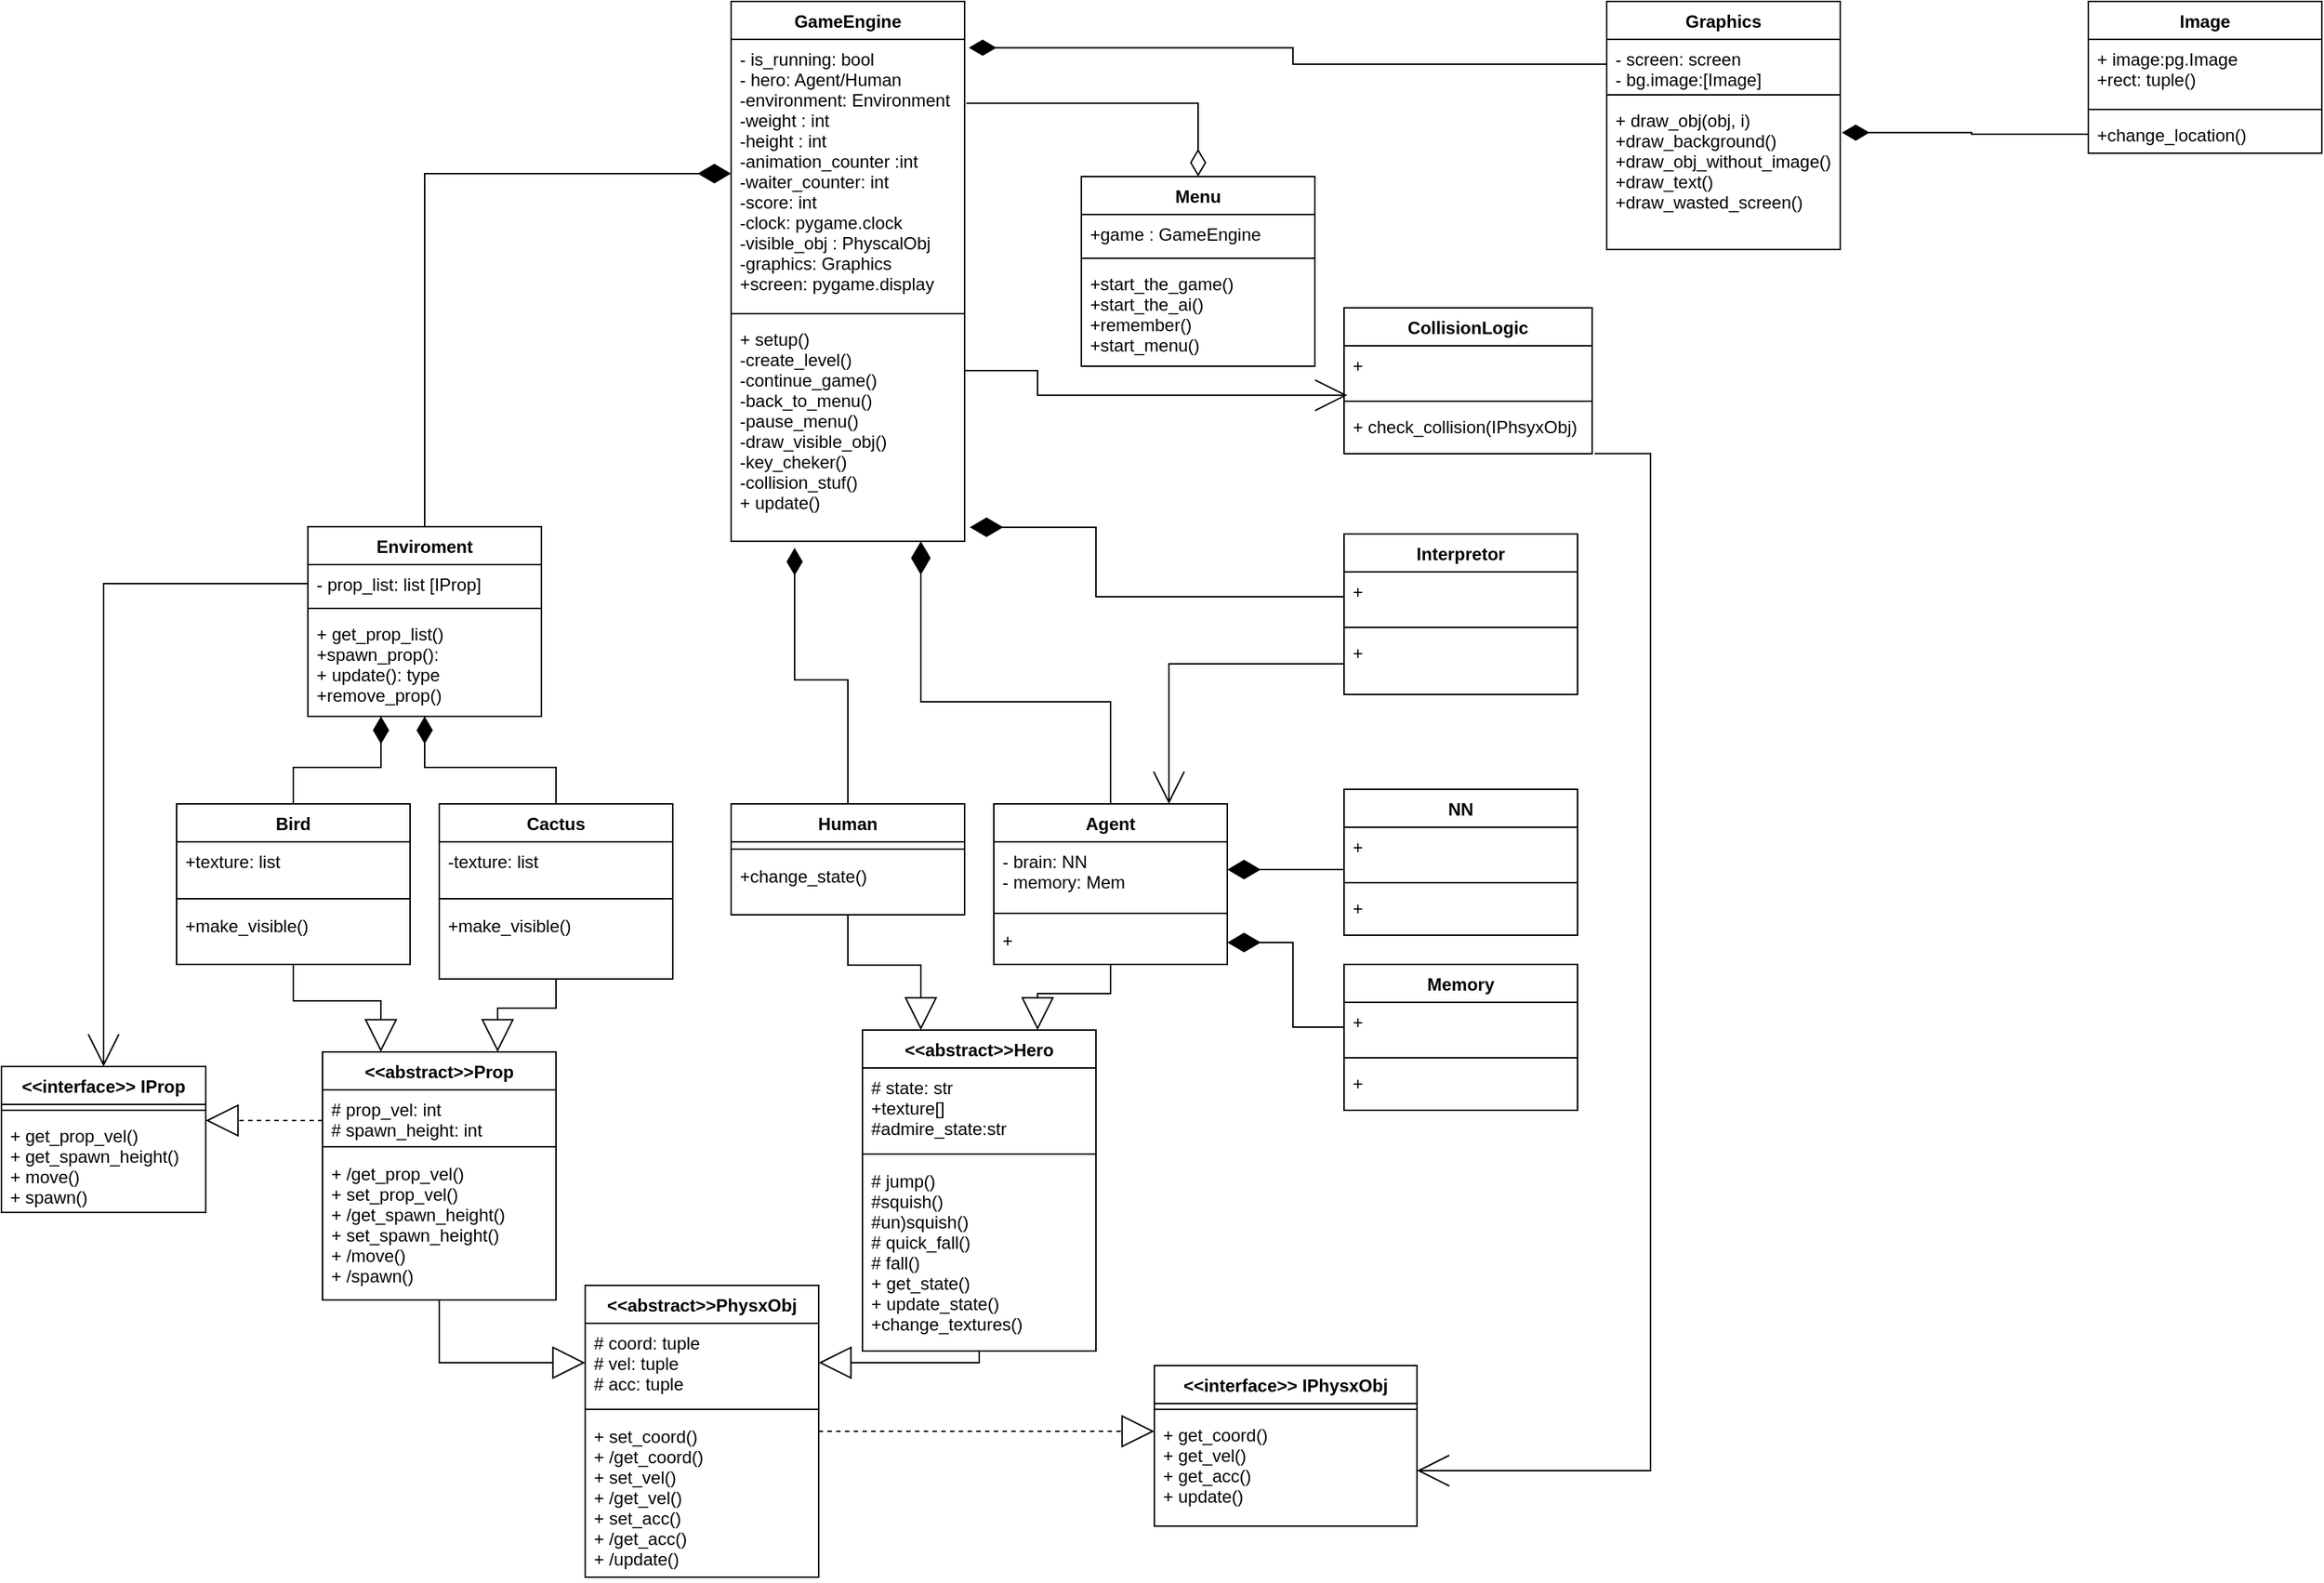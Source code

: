 <mxfile version="13.9.2" type="device"><diagram id="ljm1rv9R1rmCt6F-g5KO" name="Page-1"><mxGraphModel dx="1673" dy="896" grid="1" gridSize="10" guides="1" tooltips="1" connect="1" arrows="1" fold="1" page="1" pageScale="1" pageWidth="850" pageHeight="1100" math="0" shadow="0"><root><mxCell id="0"/><mxCell id="1" parent="0"/><mxCell id="cyRR9hxIY3bf2e1fALj8-5" style="edgeStyle=orthogonalEdgeStyle;rounded=0;orthogonalLoop=1;jettySize=auto;html=1;entryX=0.5;entryY=0;entryDx=0;entryDy=0;endSize=16;endArrow=diamondThin;endFill=0;exitX=1.007;exitY=0.238;exitDx=0;exitDy=0;exitPerimeter=0;" edge="1" parent="1" source="cJoDUeSuG_4x0-OtKykd-2" target="cyRR9hxIY3bf2e1fALj8-1"><mxGeometry relative="1" as="geometry"><mxPoint x="674" y="70" as="sourcePoint"/><Array as="points"><mxPoint x="820" y="70"/></Array></mxGeometry></mxCell><mxCell id="cJoDUeSuG_4x0-OtKykd-1" value="GameEngine" style="swimlane;fontStyle=1;align=center;verticalAlign=top;childLayout=stackLayout;horizontal=1;startSize=26;horizontalStack=0;resizeParent=1;resizeParentMax=0;resizeLast=0;collapsible=1;marginBottom=0;" parent="1" vertex="1" treatAsSingle="0"><mxGeometry x="500" width="160" height="370" as="geometry"/></mxCell><mxCell id="cJoDUeSuG_4x0-OtKykd-2" value="- is_running: bool&#10;- hero: Agent/Human&#10;-environment: Environment&#10;-weight : int&#10;-height : int&#10;-animation_counter :int&#10;-waiter_counter: int&#10;-score: int&#10;-clock: pygame.clock&#10;-visible_obj : PhyscalObj&#10;-graphics: Graphics&#10;+screen: pygame.display&#10;&#10;" style="text;strokeColor=none;fillColor=none;align=left;verticalAlign=top;spacingLeft=4;spacingRight=4;overflow=hidden;rotatable=0;points=[[0,0.5],[1,0.5]];portConstraint=eastwest;" parent="cJoDUeSuG_4x0-OtKykd-1" vertex="1"><mxGeometry y="26" width="160" height="184" as="geometry"/></mxCell><mxCell id="cJoDUeSuG_4x0-OtKykd-3" value="" style="line;strokeWidth=1;fillColor=none;align=left;verticalAlign=middle;spacingTop=-1;spacingLeft=3;spacingRight=3;rotatable=0;labelPosition=right;points=[];portConstraint=eastwest;" parent="cJoDUeSuG_4x0-OtKykd-1" vertex="1"><mxGeometry y="210" width="160" height="8" as="geometry"/></mxCell><mxCell id="cJoDUeSuG_4x0-OtKykd-4" value="+ setup()&#10;-create_level()&#10;-continue_game()&#10;-back_to_menu()&#10;-pause_menu()&#10;-draw_visible_obj()&#10;-key_cheker()&#10;-collision_stuf()&#10;+ update()&#10;&#10;&#10;" style="text;strokeColor=none;fillColor=none;align=left;verticalAlign=top;spacingLeft=4;spacingRight=4;overflow=hidden;rotatable=0;points=[[0,0.5],[1,0.5]];portConstraint=eastwest;" parent="cJoDUeSuG_4x0-OtKykd-1" vertex="1"><mxGeometry y="218" width="160" height="152" as="geometry"/></mxCell><mxCell id="_jYVUnmM9CYtBbyCXHry-4" style="edgeStyle=orthogonalEdgeStyle;rounded=0;orthogonalLoop=1;jettySize=auto;html=1;exitX=0.5;exitY=1;exitDx=0;exitDy=0;entryX=0.75;entryY=0;entryDx=0;entryDy=0;startSize=20;endArrow=block;endFill=0;endSize=20;" parent="1" source="cJoDUeSuG_4x0-OtKykd-33" target="cJoDUeSuG_4x0-OtKykd-51" edge="1"><mxGeometry relative="1" as="geometry"/></mxCell><mxCell id="_jYVUnmM9CYtBbyCXHry-5" style="edgeStyle=orthogonalEdgeStyle;rounded=0;orthogonalLoop=1;jettySize=auto;html=1;exitX=0.5;exitY=1;exitDx=0;exitDy=0;entryX=0.25;entryY=0;entryDx=0;entryDy=0;startSize=20;endArrow=block;endFill=0;endSize=20;" parent="1" source="cJoDUeSuG_4x0-OtKykd-37" target="cJoDUeSuG_4x0-OtKykd-51" edge="1"><mxGeometry relative="1" as="geometry"/></mxCell><mxCell id="_jYVUnmM9CYtBbyCXHry-6" style="edgeStyle=orthogonalEdgeStyle;rounded=0;orthogonalLoop=1;jettySize=auto;html=1;exitX=0.5;exitY=1;exitDx=0;exitDy=0;entryX=0.75;entryY=0;entryDx=0;entryDy=0;startSize=20;endArrow=block;endFill=0;endSize=20;" parent="1" source="cJoDUeSuG_4x0-OtKykd-21" target="4sqop98L7CwNtqNe_D_Z-1" edge="1"><mxGeometry relative="1" as="geometry"/></mxCell><mxCell id="_jYVUnmM9CYtBbyCXHry-7" style="edgeStyle=orthogonalEdgeStyle;rounded=0;orthogonalLoop=1;jettySize=auto;html=1;exitX=0.5;exitY=1;exitDx=0;exitDy=0;entryX=0.25;entryY=0;entryDx=0;entryDy=0;startSize=20;endArrow=block;endFill=0;endSize=20;" parent="1" source="cJoDUeSuG_4x0-OtKykd-25" target="4sqop98L7CwNtqNe_D_Z-1" edge="1"><mxGeometry relative="1" as="geometry"/></mxCell><mxCell id="_jYVUnmM9CYtBbyCXHry-1" style="edgeStyle=orthogonalEdgeStyle;rounded=0;orthogonalLoop=1;jettySize=auto;html=1;exitX=0.5;exitY=1;exitDx=0;exitDy=0;entryX=0;entryY=0.5;entryDx=0;entryDy=0;endSize=20;startSize=20;endArrow=block;endFill=0;" parent="1" source="4sqop98L7CwNtqNe_D_Z-1" target="cJoDUeSuG_4x0-OtKykd-11" edge="1"><mxGeometry relative="1" as="geometry"/></mxCell><mxCell id="_jYVUnmM9CYtBbyCXHry-3" style="edgeStyle=orthogonalEdgeStyle;rounded=0;orthogonalLoop=1;jettySize=auto;html=1;exitX=0.5;exitY=1;exitDx=0;exitDy=0;entryX=1;entryY=0.5;entryDx=0;entryDy=0;startSize=20;endArrow=block;endFill=0;endSize=20;" parent="1" source="cJoDUeSuG_4x0-OtKykd-51" target="cJoDUeSuG_4x0-OtKykd-11" edge="1"><mxGeometry relative="1" as="geometry"><Array as="points"><mxPoint x="670" y="933"/></Array></mxGeometry></mxCell><mxCell id="_jYVUnmM9CYtBbyCXHry-12" style="edgeStyle=orthogonalEdgeStyle;rounded=0;orthogonalLoop=1;jettySize=auto;html=1;exitX=0.5;exitY=0;exitDx=0;exitDy=0;entryX=0;entryY=0.5;entryDx=0;entryDy=0;startSize=20;endArrow=diamondThin;endFill=1;endSize=20;" parent="1" source="cJoDUeSuG_4x0-OtKykd-6" target="cJoDUeSuG_4x0-OtKykd-2" edge="1"><mxGeometry relative="1" as="geometry"/></mxCell><mxCell id="cJoDUeSuG_4x0-OtKykd-6" value="Enviroment" style="swimlane;fontStyle=1;align=center;verticalAlign=top;childLayout=stackLayout;horizontal=1;startSize=26;horizontalStack=0;resizeParent=1;resizeParentMax=0;resizeLast=0;collapsible=1;marginBottom=0;" parent="1" vertex="1" treatAsSingle="0"><mxGeometry x="210" y="360" width="160" height="130" as="geometry"/></mxCell><mxCell id="cJoDUeSuG_4x0-OtKykd-7" value="- prop_list: list [IProp]" style="text;strokeColor=none;fillColor=none;align=left;verticalAlign=top;spacingLeft=4;spacingRight=4;overflow=hidden;rotatable=0;points=[[0,0.5],[1,0.5]];portConstraint=eastwest;" parent="cJoDUeSuG_4x0-OtKykd-6" vertex="1"><mxGeometry y="26" width="160" height="26" as="geometry"/></mxCell><mxCell id="cJoDUeSuG_4x0-OtKykd-8" value="" style="line;strokeWidth=1;fillColor=none;align=left;verticalAlign=middle;spacingTop=-1;spacingLeft=3;spacingRight=3;rotatable=0;labelPosition=right;points=[];portConstraint=eastwest;" parent="cJoDUeSuG_4x0-OtKykd-6" vertex="1"><mxGeometry y="52" width="160" height="8" as="geometry"/></mxCell><mxCell id="cJoDUeSuG_4x0-OtKykd-9" value="+ get_prop_list()&#10;+spawn_prop():&#10;+ update(): type&#10;+remove_prop()" style="text;strokeColor=none;fillColor=none;align=left;verticalAlign=top;spacingLeft=4;spacingRight=4;overflow=hidden;rotatable=0;points=[[0,0.5],[1,0.5]];portConstraint=eastwest;" parent="cJoDUeSuG_4x0-OtKykd-6" vertex="1"><mxGeometry y="60" width="160" height="70" as="geometry"/></mxCell><mxCell id="_jYVUnmM9CYtBbyCXHry-25" value="Interpretor" style="swimlane;fontStyle=1;align=center;verticalAlign=top;childLayout=stackLayout;horizontal=1;startSize=26;horizontalStack=0;resizeParent=1;resizeParentMax=0;resizeLast=0;collapsible=1;marginBottom=0;" parent="1" vertex="1" treatAsSingle="0"><mxGeometry x="920" y="365" width="160" height="110" as="geometry"/></mxCell><mxCell id="_jYVUnmM9CYtBbyCXHry-26" value="+ " style="text;strokeColor=none;fillColor=none;align=left;verticalAlign=top;spacingLeft=4;spacingRight=4;overflow=hidden;rotatable=0;points=[[0,0.5],[1,0.5]];portConstraint=eastwest;" parent="_jYVUnmM9CYtBbyCXHry-25" vertex="1"><mxGeometry y="26" width="160" height="34" as="geometry"/></mxCell><mxCell id="_jYVUnmM9CYtBbyCXHry-27" value="" style="line;strokeWidth=1;fillColor=none;align=left;verticalAlign=middle;spacingTop=-1;spacingLeft=3;spacingRight=3;rotatable=0;labelPosition=right;points=[];portConstraint=eastwest;" parent="_jYVUnmM9CYtBbyCXHry-25" vertex="1"><mxGeometry y="60" width="160" height="8" as="geometry"/></mxCell><mxCell id="_jYVUnmM9CYtBbyCXHry-28" value="+" style="text;strokeColor=none;fillColor=none;align=left;verticalAlign=top;spacingLeft=4;spacingRight=4;overflow=hidden;rotatable=0;points=[[0,0.5],[1,0.5]];portConstraint=eastwest;" parent="_jYVUnmM9CYtBbyCXHry-25" vertex="1"><mxGeometry y="68" width="160" height="42" as="geometry"/></mxCell><mxCell id="cJoDUeSuG_4x0-OtKykd-58" value="CollisionLogic" style="swimlane;fontStyle=1;align=center;verticalAlign=top;childLayout=stackLayout;horizontal=1;startSize=26;horizontalStack=0;resizeParent=1;resizeParentMax=0;resizeLast=0;collapsible=1;marginBottom=0;" parent="1" vertex="1" treatAsSingle="0"><mxGeometry x="920" y="210" width="170" height="100" as="geometry"/></mxCell><mxCell id="cJoDUeSuG_4x0-OtKykd-59" value="+ " style="text;strokeColor=none;fillColor=none;align=left;verticalAlign=top;spacingLeft=4;spacingRight=4;overflow=hidden;rotatable=0;points=[[0,0.5],[1,0.5]];portConstraint=eastwest;" parent="cJoDUeSuG_4x0-OtKykd-58" vertex="1"><mxGeometry y="26" width="170" height="34" as="geometry"/></mxCell><mxCell id="cJoDUeSuG_4x0-OtKykd-60" value="" style="line;strokeWidth=1;fillColor=none;align=left;verticalAlign=middle;spacingTop=-1;spacingLeft=3;spacingRight=3;rotatable=0;labelPosition=right;points=[];portConstraint=eastwest;" parent="cJoDUeSuG_4x0-OtKykd-58" vertex="1"><mxGeometry y="60" width="170" height="8" as="geometry"/></mxCell><mxCell id="cJoDUeSuG_4x0-OtKykd-61" value="+ check_collision(IPhsyxObj)" style="text;strokeColor=none;fillColor=none;align=left;verticalAlign=top;spacingLeft=4;spacingRight=4;overflow=hidden;rotatable=0;points=[[0,0.5],[1,0.5]];portConstraint=eastwest;" parent="cJoDUeSuG_4x0-OtKykd-58" vertex="1"><mxGeometry y="68" width="170" height="32" as="geometry"/></mxCell><mxCell id="4sqop98L7CwNtqNe_D_Z-1" value="&lt;&lt;abstract&gt;&gt;Prop" style="swimlane;fontStyle=1;align=center;verticalAlign=top;childLayout=stackLayout;horizontal=1;startSize=26;horizontalStack=0;resizeParent=1;resizeParentMax=0;resizeLast=0;collapsible=1;marginBottom=0;" parent="1" vertex="1" treatAsSingle="0"><mxGeometry x="220" y="720" width="160" height="170" as="geometry"/></mxCell><mxCell id="4sqop98L7CwNtqNe_D_Z-2" value="# prop_vel: int&#10;# spawn_height: int&#10; " style="text;strokeColor=none;fillColor=none;align=left;verticalAlign=top;spacingLeft=4;spacingRight=4;overflow=hidden;rotatable=0;points=[[0,0.5],[1,0.5]];portConstraint=eastwest;" parent="4sqop98L7CwNtqNe_D_Z-1" vertex="1"><mxGeometry y="26" width="160" height="34" as="geometry"/></mxCell><mxCell id="4sqop98L7CwNtqNe_D_Z-3" value="" style="line;strokeWidth=1;fillColor=none;align=left;verticalAlign=middle;spacingTop=-1;spacingLeft=3;spacingRight=3;rotatable=0;labelPosition=right;points=[];portConstraint=eastwest;" parent="4sqop98L7CwNtqNe_D_Z-1" vertex="1"><mxGeometry y="60" width="160" height="10" as="geometry"/></mxCell><mxCell id="4sqop98L7CwNtqNe_D_Z-4" value="+ /get_prop_vel()&#10;+ set_prop_vel()&#10;+ /get_spawn_height()&#10;+ set_spawn_height()&#10;+ /move()&#10;+ /spawn()&#10;" style="text;strokeColor=none;fillColor=none;align=left;verticalAlign=top;spacingLeft=4;spacingRight=4;overflow=hidden;rotatable=0;points=[[0,0.5],[1,0.5]];portConstraint=eastwest;" parent="4sqop98L7CwNtqNe_D_Z-1" vertex="1"><mxGeometry y="70" width="160" height="100" as="geometry"/></mxCell><mxCell id="_jYVUnmM9CYtBbyCXHry-13" value="NN" style="swimlane;fontStyle=1;align=center;verticalAlign=top;childLayout=stackLayout;horizontal=1;startSize=26;horizontalStack=0;resizeParent=1;resizeParentMax=0;resizeLast=0;collapsible=1;marginBottom=0;" parent="1" vertex="1" treatAsSingle="0"><mxGeometry x="920" y="540" width="160" height="100" as="geometry"/></mxCell><mxCell id="_jYVUnmM9CYtBbyCXHry-14" value="+ " style="text;strokeColor=none;fillColor=none;align=left;verticalAlign=top;spacingLeft=4;spacingRight=4;overflow=hidden;rotatable=0;points=[[0,0.5],[1,0.5]];portConstraint=eastwest;" parent="_jYVUnmM9CYtBbyCXHry-13" vertex="1"><mxGeometry y="26" width="160" height="34" as="geometry"/></mxCell><mxCell id="_jYVUnmM9CYtBbyCXHry-15" value="" style="line;strokeWidth=1;fillColor=none;align=left;verticalAlign=middle;spacingTop=-1;spacingLeft=3;spacingRight=3;rotatable=0;labelPosition=right;points=[];portConstraint=eastwest;" parent="_jYVUnmM9CYtBbyCXHry-13" vertex="1"><mxGeometry y="60" width="160" height="8" as="geometry"/></mxCell><mxCell id="_jYVUnmM9CYtBbyCXHry-16" value="+" style="text;strokeColor=none;fillColor=none;align=left;verticalAlign=top;spacingLeft=4;spacingRight=4;overflow=hidden;rotatable=0;points=[[0,0.5],[1,0.5]];portConstraint=eastwest;" parent="_jYVUnmM9CYtBbyCXHry-13" vertex="1"><mxGeometry y="68" width="160" height="32" as="geometry"/></mxCell><mxCell id="_jYVUnmM9CYtBbyCXHry-17" value="Memory" style="swimlane;fontStyle=1;align=center;verticalAlign=top;childLayout=stackLayout;horizontal=1;startSize=26;horizontalStack=0;resizeParent=1;resizeParentMax=0;resizeLast=0;collapsible=1;marginBottom=0;" parent="1" vertex="1" treatAsSingle="0"><mxGeometry x="920" y="660" width="160" height="100" as="geometry"/></mxCell><mxCell id="_jYVUnmM9CYtBbyCXHry-18" value="+ " style="text;strokeColor=none;fillColor=none;align=left;verticalAlign=top;spacingLeft=4;spacingRight=4;overflow=hidden;rotatable=0;points=[[0,0.5],[1,0.5]];portConstraint=eastwest;" parent="_jYVUnmM9CYtBbyCXHry-17" vertex="1"><mxGeometry y="26" width="160" height="34" as="geometry"/></mxCell><mxCell id="_jYVUnmM9CYtBbyCXHry-19" value="" style="line;strokeWidth=1;fillColor=none;align=left;verticalAlign=middle;spacingTop=-1;spacingLeft=3;spacingRight=3;rotatable=0;labelPosition=right;points=[];portConstraint=eastwest;" parent="_jYVUnmM9CYtBbyCXHry-17" vertex="1"><mxGeometry y="60" width="160" height="8" as="geometry"/></mxCell><mxCell id="_jYVUnmM9CYtBbyCXHry-20" value="+" style="text;strokeColor=none;fillColor=none;align=left;verticalAlign=top;spacingLeft=4;spacingRight=4;overflow=hidden;rotatable=0;points=[[0,0.5],[1,0.5]];portConstraint=eastwest;" parent="_jYVUnmM9CYtBbyCXHry-17" vertex="1"><mxGeometry y="68" width="160" height="32" as="geometry"/></mxCell><mxCell id="cJoDUeSuG_4x0-OtKykd-51" value="&lt;&lt;abstract&gt;&gt;Hero" style="swimlane;fontStyle=1;align=center;verticalAlign=top;childLayout=stackLayout;horizontal=1;startSize=26;horizontalStack=0;resizeParent=1;resizeParentMax=0;resizeLast=0;collapsible=1;marginBottom=0;" parent="1" vertex="1" treatAsSingle="0"><mxGeometry x="590" y="705" width="160" height="220" as="geometry"/></mxCell><mxCell id="cJoDUeSuG_4x0-OtKykd-52" value="# state: str&#10;+texture[]&#10;#admire_state:str" style="text;strokeColor=none;fillColor=none;align=left;verticalAlign=top;spacingLeft=4;spacingRight=4;overflow=hidden;rotatable=0;points=[[0,0.5],[1,0.5]];portConstraint=eastwest;" parent="cJoDUeSuG_4x0-OtKykd-51" vertex="1"><mxGeometry y="26" width="160" height="54" as="geometry"/></mxCell><mxCell id="cJoDUeSuG_4x0-OtKykd-53" value="" style="line;strokeWidth=1;fillColor=none;align=left;verticalAlign=middle;spacingTop=-1;spacingLeft=3;spacingRight=3;rotatable=0;labelPosition=right;points=[];portConstraint=eastwest;" parent="cJoDUeSuG_4x0-OtKykd-51" vertex="1"><mxGeometry y="80" width="160" height="10" as="geometry"/></mxCell><mxCell id="cJoDUeSuG_4x0-OtKykd-54" value="# jump()&#10;#squish()&#10;#un)squish()&#10;# quick_fall()&#10;# fall()&#10;+ get_state()&#10;+ update_state()&#10;+change_textures()&#10;&#10;&#10;" style="text;strokeColor=none;fillColor=none;align=left;verticalAlign=top;spacingLeft=4;spacingRight=4;overflow=hidden;rotatable=0;points=[[0,0.5],[1,0.5]];portConstraint=eastwest;" parent="cJoDUeSuG_4x0-OtKykd-51" vertex="1"><mxGeometry y="90" width="160" height="130" as="geometry"/></mxCell><mxCell id="cyRR9hxIY3bf2e1fALj8-21" style="edgeStyle=orthogonalEdgeStyle;rounded=0;orthogonalLoop=1;jettySize=auto;html=1;endArrow=diamondThin;endFill=1;endSize=16;" edge="1" parent="1" source="cJoDUeSuG_4x0-OtKykd-21" target="cJoDUeSuG_4x0-OtKykd-9"><mxGeometry relative="1" as="geometry"><Array as="points"><mxPoint x="380" y="525"/><mxPoint x="290" y="525"/></Array></mxGeometry></mxCell><mxCell id="cJoDUeSuG_4x0-OtKykd-21" value="Cactus" style="swimlane;fontStyle=1;align=center;verticalAlign=top;childLayout=stackLayout;horizontal=1;startSize=26;horizontalStack=0;resizeParent=1;resizeParentMax=0;resizeLast=0;collapsible=1;marginBottom=0;" parent="1" vertex="1" treatAsSingle="0"><mxGeometry x="300" y="550" width="160" height="120" as="geometry"/></mxCell><mxCell id="cJoDUeSuG_4x0-OtKykd-22" value="-texture: list" style="text;strokeColor=none;fillColor=none;align=left;verticalAlign=top;spacingLeft=4;spacingRight=4;overflow=hidden;rotatable=0;points=[[0,0.5],[1,0.5]];portConstraint=eastwest;" parent="cJoDUeSuG_4x0-OtKykd-21" vertex="1"><mxGeometry y="26" width="160" height="34" as="geometry"/></mxCell><mxCell id="cJoDUeSuG_4x0-OtKykd-23" value="" style="line;strokeWidth=1;fillColor=none;align=left;verticalAlign=middle;spacingTop=-1;spacingLeft=3;spacingRight=3;rotatable=0;labelPosition=right;points=[];portConstraint=eastwest;" parent="cJoDUeSuG_4x0-OtKykd-21" vertex="1"><mxGeometry y="60" width="160" height="10" as="geometry"/></mxCell><mxCell id="cJoDUeSuG_4x0-OtKykd-24" value="+make_visible()" style="text;strokeColor=none;fillColor=none;align=left;verticalAlign=top;spacingLeft=4;spacingRight=4;overflow=hidden;rotatable=0;points=[[0,0.5],[1,0.5]];portConstraint=eastwest;" parent="cJoDUeSuG_4x0-OtKykd-21" vertex="1"><mxGeometry y="70" width="160" height="50" as="geometry"/></mxCell><mxCell id="cyRR9hxIY3bf2e1fALj8-22" style="edgeStyle=orthogonalEdgeStyle;rounded=0;orthogonalLoop=1;jettySize=auto;html=1;endArrow=diamondThin;endFill=1;endSize=16;entryX=0.313;entryY=1;entryDx=0;entryDy=0;entryPerimeter=0;" edge="1" parent="1" source="cJoDUeSuG_4x0-OtKykd-25" target="cJoDUeSuG_4x0-OtKykd-9"><mxGeometry relative="1" as="geometry"><mxPoint x="260" y="500" as="targetPoint"/></mxGeometry></mxCell><mxCell id="cJoDUeSuG_4x0-OtKykd-25" value="Bird" style="swimlane;fontStyle=1;align=center;verticalAlign=top;childLayout=stackLayout;horizontal=1;startSize=26;horizontalStack=0;resizeParent=1;resizeParentMax=0;resizeLast=0;collapsible=1;marginBottom=0;" parent="1" vertex="1" treatAsSingle="0"><mxGeometry x="120" y="550" width="160" height="110" as="geometry"/></mxCell><mxCell id="cJoDUeSuG_4x0-OtKykd-26" value="+texture: list" style="text;strokeColor=none;fillColor=none;align=left;verticalAlign=top;spacingLeft=4;spacingRight=4;overflow=hidden;rotatable=0;points=[[0,0.5],[1,0.5]];portConstraint=eastwest;" parent="cJoDUeSuG_4x0-OtKykd-25" vertex="1"><mxGeometry y="26" width="160" height="34" as="geometry"/></mxCell><mxCell id="cJoDUeSuG_4x0-OtKykd-27" value="" style="line;strokeWidth=1;fillColor=none;align=left;verticalAlign=middle;spacingTop=-1;spacingLeft=3;spacingRight=3;rotatable=0;labelPosition=right;points=[];portConstraint=eastwest;" parent="cJoDUeSuG_4x0-OtKykd-25" vertex="1"><mxGeometry y="60" width="160" height="10" as="geometry"/></mxCell><mxCell id="cJoDUeSuG_4x0-OtKykd-28" value="+make_visible()" style="text;strokeColor=none;fillColor=none;align=left;verticalAlign=top;spacingLeft=4;spacingRight=4;overflow=hidden;rotatable=0;points=[[0,0.5],[1,0.5]];portConstraint=eastwest;" parent="cJoDUeSuG_4x0-OtKykd-25" vertex="1"><mxGeometry y="70" width="160" height="40" as="geometry"/></mxCell><mxCell id="cyRR9hxIY3bf2e1fALj8-23" style="edgeStyle=orthogonalEdgeStyle;rounded=0;orthogonalLoop=1;jettySize=auto;html=1;entryX=0.272;entryY=1.03;entryDx=0;entryDy=0;entryPerimeter=0;endArrow=diamondThin;endFill=1;endSize=16;" edge="1" parent="1" source="cJoDUeSuG_4x0-OtKykd-37" target="cJoDUeSuG_4x0-OtKykd-4"><mxGeometry relative="1" as="geometry"><Array as="points"><mxPoint x="580" y="465"/><mxPoint x="544" y="465"/></Array></mxGeometry></mxCell><mxCell id="cJoDUeSuG_4x0-OtKykd-37" value="Human" style="swimlane;fontStyle=1;align=center;verticalAlign=top;childLayout=stackLayout;horizontal=1;startSize=26;horizontalStack=0;resizeParent=1;resizeParentMax=0;resizeLast=0;collapsible=1;marginBottom=0;" parent="1" vertex="1" treatAsSingle="0"><mxGeometry x="500" y="550" width="160" height="76" as="geometry"/></mxCell><mxCell id="cJoDUeSuG_4x0-OtKykd-39" value="" style="line;strokeWidth=1;fillColor=none;align=left;verticalAlign=middle;spacingTop=-1;spacingLeft=3;spacingRight=3;rotatable=0;labelPosition=right;points=[];portConstraint=eastwest;" parent="cJoDUeSuG_4x0-OtKykd-37" vertex="1"><mxGeometry y="26" width="160" height="10" as="geometry"/></mxCell><mxCell id="cJoDUeSuG_4x0-OtKykd-40" value="+change_state()" style="text;strokeColor=none;fillColor=none;align=left;verticalAlign=top;spacingLeft=4;spacingRight=4;overflow=hidden;rotatable=0;points=[[0,0.5],[1,0.5]];portConstraint=eastwest;" parent="cJoDUeSuG_4x0-OtKykd-37" vertex="1"><mxGeometry y="36" width="160" height="40" as="geometry"/></mxCell><mxCell id="_jYVUnmM9CYtBbyCXHry-24" style="edgeStyle=orthogonalEdgeStyle;rounded=0;orthogonalLoop=1;jettySize=auto;html=1;exitX=0.5;exitY=0;exitDx=0;exitDy=0;startSize=20;endArrow=diamondThin;endFill=1;endSize=20;" parent="1" source="cJoDUeSuG_4x0-OtKykd-33" target="cJoDUeSuG_4x0-OtKykd-4" edge="1"><mxGeometry relative="1" as="geometry"><Array as="points"><mxPoint x="760" y="480"/><mxPoint x="630" y="480"/></Array></mxGeometry></mxCell><mxCell id="cJoDUeSuG_4x0-OtKykd-33" value="Agent" style="swimlane;fontStyle=1;align=center;verticalAlign=top;childLayout=stackLayout;horizontal=1;startSize=26;horizontalStack=0;resizeParent=1;resizeParentMax=0;resizeLast=0;collapsible=1;marginBottom=0;" parent="1" vertex="1" treatAsSingle="0"><mxGeometry x="680" y="550" width="160" height="110" as="geometry"/></mxCell><mxCell id="cJoDUeSuG_4x0-OtKykd-34" value="- brain: NN&#10;- memory: Mem" style="text;strokeColor=none;fillColor=none;align=left;verticalAlign=top;spacingLeft=4;spacingRight=4;overflow=hidden;rotatable=0;points=[[0,0.5],[1,0.5]];portConstraint=eastwest;" parent="cJoDUeSuG_4x0-OtKykd-33" vertex="1"><mxGeometry y="26" width="160" height="44" as="geometry"/></mxCell><mxCell id="cJoDUeSuG_4x0-OtKykd-35" value="" style="line;strokeWidth=1;fillColor=none;align=left;verticalAlign=middle;spacingTop=-1;spacingLeft=3;spacingRight=3;rotatable=0;labelPosition=right;points=[];portConstraint=eastwest;" parent="cJoDUeSuG_4x0-OtKykd-33" vertex="1"><mxGeometry y="70" width="160" height="10" as="geometry"/></mxCell><mxCell id="cJoDUeSuG_4x0-OtKykd-36" value="+ &#10;" style="text;strokeColor=none;fillColor=none;align=left;verticalAlign=top;spacingLeft=4;spacingRight=4;overflow=hidden;rotatable=0;points=[[0,0.5],[1,0.5]];portConstraint=eastwest;" parent="cJoDUeSuG_4x0-OtKykd-33" vertex="1"><mxGeometry y="80" width="160" height="30" as="geometry"/></mxCell><mxCell id="_jYVUnmM9CYtBbyCXHry-21" style="edgeStyle=orthogonalEdgeStyle;rounded=0;orthogonalLoop=1;jettySize=auto;html=1;exitX=0;exitY=0.5;exitDx=0;exitDy=0;startSize=20;endArrow=diamondThin;endFill=1;endSize=20;" parent="1" source="_jYVUnmM9CYtBbyCXHry-14" target="cJoDUeSuG_4x0-OtKykd-34" edge="1"><mxGeometry relative="1" as="geometry"><Array as="points"><mxPoint x="900" y="595"/><mxPoint x="900" y="595"/></Array></mxGeometry></mxCell><mxCell id="_jYVUnmM9CYtBbyCXHry-22" style="edgeStyle=orthogonalEdgeStyle;rounded=0;orthogonalLoop=1;jettySize=auto;html=1;exitX=0;exitY=0.5;exitDx=0;exitDy=0;startSize=20;endArrow=diamondThin;endFill=1;endSize=20;" parent="1" source="_jYVUnmM9CYtBbyCXHry-18" target="cJoDUeSuG_4x0-OtKykd-36" edge="1"><mxGeometry relative="1" as="geometry"/></mxCell><mxCell id="_jYVUnmM9CYtBbyCXHry-29" style="edgeStyle=orthogonalEdgeStyle;rounded=0;orthogonalLoop=1;jettySize=auto;html=1;exitX=0;exitY=0.5;exitDx=0;exitDy=0;startSize=20;endArrow=diamondThin;endFill=1;endSize=20;entryX=1.022;entryY=0.937;entryDx=0;entryDy=0;entryPerimeter=0;" parent="1" source="_jYVUnmM9CYtBbyCXHry-26" target="cJoDUeSuG_4x0-OtKykd-4" edge="1"><mxGeometry relative="1" as="geometry"><Array as="points"><mxPoint x="750" y="408"/><mxPoint x="750" y="360"/></Array><mxPoint x="670" y="390" as="targetPoint"/></mxGeometry></mxCell><mxCell id="_jYVUnmM9CYtBbyCXHry-31" style="edgeStyle=orthogonalEdgeStyle;rounded=0;orthogonalLoop=1;jettySize=auto;html=1;exitX=1;exitY=0.5;exitDx=0;exitDy=0;startSize=20;endArrow=open;endFill=0;endSize=20;entryX=0.013;entryY=0.997;entryDx=0;entryDy=0;entryPerimeter=0;" parent="1" source="cJoDUeSuG_4x0-OtKykd-2" target="cJoDUeSuG_4x0-OtKykd-59" edge="1"><mxGeometry relative="1" as="geometry"><Array as="points"><mxPoint x="660" y="253"/><mxPoint x="710" y="253"/><mxPoint x="710" y="270"/></Array></mxGeometry></mxCell><mxCell id="_jYVUnmM9CYtBbyCXHry-32" style="edgeStyle=orthogonalEdgeStyle;rounded=0;orthogonalLoop=1;jettySize=auto;html=1;exitX=0;exitY=0.5;exitDx=0;exitDy=0;startSize=20;endArrow=open;endFill=0;endSize=20;" parent="1" source="_jYVUnmM9CYtBbyCXHry-28" target="cJoDUeSuG_4x0-OtKykd-33" edge="1"><mxGeometry relative="1" as="geometry"><Array as="points"><mxPoint x="800" y="454"/></Array></mxGeometry></mxCell><mxCell id="cJoDUeSuG_4x0-OtKykd-10" value="&lt;&lt;abstract&gt;&gt;PhysxObj" style="swimlane;fontStyle=1;align=center;verticalAlign=top;childLayout=stackLayout;horizontal=1;startSize=26;horizontalStack=0;resizeParent=1;resizeParentMax=0;resizeLast=0;collapsible=1;marginBottom=0;" parent="1" vertex="1" treatAsSingle="0"><mxGeometry x="400" y="880" width="160" height="200" as="geometry"/></mxCell><mxCell id="cJoDUeSuG_4x0-OtKykd-11" value="# coord: tuple&#10;# vel: tuple&#10;# acc: tuple" style="text;strokeColor=none;fillColor=none;align=left;verticalAlign=top;spacingLeft=4;spacingRight=4;overflow=hidden;rotatable=0;points=[[0,0.5],[1,0.5]];portConstraint=eastwest;" parent="cJoDUeSuG_4x0-OtKykd-10" vertex="1"><mxGeometry y="26" width="160" height="54" as="geometry"/></mxCell><mxCell id="cJoDUeSuG_4x0-OtKykd-12" value="" style="line;strokeWidth=1;fillColor=none;align=left;verticalAlign=middle;spacingTop=-1;spacingLeft=3;spacingRight=3;rotatable=0;labelPosition=right;points=[];portConstraint=eastwest;" parent="cJoDUeSuG_4x0-OtKykd-10" vertex="1"><mxGeometry y="80" width="160" height="10" as="geometry"/></mxCell><mxCell id="cJoDUeSuG_4x0-OtKykd-13" value="+ set_coord()&#10;+ /get_coord()&#10;+ set_vel()&#10;+ /get_vel()&#10;+ set_acc()&#10;+ /get_acc()&#10;+ /update()" style="text;strokeColor=none;fillColor=none;align=left;verticalAlign=top;spacingLeft=4;spacingRight=4;overflow=hidden;rotatable=0;points=[[0,0.5],[1,0.5]];portConstraint=eastwest;" parent="cJoDUeSuG_4x0-OtKykd-10" vertex="1"><mxGeometry y="90" width="160" height="110" as="geometry"/></mxCell><mxCell id="OK8O7DedDAeTXTqxDoQZ-3" value="&lt;&lt;interface&gt;&gt; IProp" style="swimlane;fontStyle=1;align=center;verticalAlign=top;childLayout=stackLayout;horizontal=1;startSize=26;horizontalStack=0;resizeParent=1;resizeParentMax=0;resizeLast=0;collapsible=1;marginBottom=0;" parent="1" vertex="1"><mxGeometry y="730" width="140" height="100" as="geometry"/></mxCell><mxCell id="OK8O7DedDAeTXTqxDoQZ-5" value="" style="line;strokeWidth=1;fillColor=none;align=left;verticalAlign=middle;spacingTop=-1;spacingLeft=3;spacingRight=3;rotatable=0;labelPosition=right;points=[];portConstraint=eastwest;" parent="OK8O7DedDAeTXTqxDoQZ-3" vertex="1"><mxGeometry y="26" width="140" height="8" as="geometry"/></mxCell><mxCell id="OK8O7DedDAeTXTqxDoQZ-6" value="+ get_prop_vel()&#10;+ get_spawn_height()&#10;+ move()&#10;+ spawn()&#10;&#10;&#10;" style="text;strokeColor=none;fillColor=none;align=left;verticalAlign=top;spacingLeft=4;spacingRight=4;overflow=hidden;rotatable=0;points=[[0,0.5],[1,0.5]];portConstraint=eastwest;" parent="OK8O7DedDAeTXTqxDoQZ-3" vertex="1"><mxGeometry y="34" width="140" height="66" as="geometry"/></mxCell><mxCell id="OK8O7DedDAeTXTqxDoQZ-8" style="edgeStyle=orthogonalEdgeStyle;rounded=0;orthogonalLoop=1;jettySize=auto;html=1;endSize=20;startSize=20;endArrow=block;endFill=0;dashed=1;" parent="1" source="4sqop98L7CwNtqNe_D_Z-2" target="OK8O7DedDAeTXTqxDoQZ-6" edge="1"><mxGeometry relative="1" as="geometry"><Array as="points"><mxPoint x="210" y="767"/><mxPoint x="210" y="767"/></Array></mxGeometry></mxCell><mxCell id="OK8O7DedDAeTXTqxDoQZ-9" style="edgeStyle=orthogonalEdgeStyle;rounded=0;orthogonalLoop=1;jettySize=auto;html=1;startSize=20;endArrow=open;endFill=0;endSize=20;" parent="1" source="cJoDUeSuG_4x0-OtKykd-7" target="OK8O7DedDAeTXTqxDoQZ-3" edge="1"><mxGeometry relative="1" as="geometry"/></mxCell><mxCell id="OK8O7DedDAeTXTqxDoQZ-10" value="&lt;&lt;interface&gt;&gt; IPhysxObj" style="swimlane;fontStyle=1;align=center;verticalAlign=top;childLayout=stackLayout;horizontal=1;startSize=26;horizontalStack=0;resizeParent=1;resizeParentMax=0;resizeLast=0;collapsible=1;marginBottom=0;" parent="1" vertex="1"><mxGeometry x="790" y="935" width="180" height="110" as="geometry"/></mxCell><mxCell id="OK8O7DedDAeTXTqxDoQZ-11" value="" style="line;strokeWidth=1;fillColor=none;align=left;verticalAlign=middle;spacingTop=-1;spacingLeft=3;spacingRight=3;rotatable=0;labelPosition=right;points=[];portConstraint=eastwest;" parent="OK8O7DedDAeTXTqxDoQZ-10" vertex="1"><mxGeometry y="26" width="180" height="8" as="geometry"/></mxCell><mxCell id="OK8O7DedDAeTXTqxDoQZ-12" value="+ get_coord()&#10;+ get_vel()&#10;+ get_acc()&#10;+ update()" style="text;strokeColor=none;fillColor=none;align=left;verticalAlign=top;spacingLeft=4;spacingRight=4;overflow=hidden;rotatable=0;points=[[0,0.5],[1,0.5]];portConstraint=eastwest;" parent="OK8O7DedDAeTXTqxDoQZ-10" vertex="1"><mxGeometry y="34" width="180" height="76" as="geometry"/></mxCell><mxCell id="OK8O7DedDAeTXTqxDoQZ-13" style="edgeStyle=orthogonalEdgeStyle;rounded=0;orthogonalLoop=1;jettySize=auto;html=1;startSize=20;endArrow=block;endFill=0;endSize=20;dashed=1;" parent="1" source="cJoDUeSuG_4x0-OtKykd-13" target="OK8O7DedDAeTXTqxDoQZ-12" edge="1"><mxGeometry relative="1" as="geometry"><Array as="points"><mxPoint x="620" y="980"/><mxPoint x="620" y="980"/></Array></mxGeometry></mxCell><mxCell id="OK8O7DedDAeTXTqxDoQZ-14" style="edgeStyle=orthogonalEdgeStyle;rounded=0;orthogonalLoop=1;jettySize=auto;html=1;entryX=1;entryY=0.5;entryDx=0;entryDy=0;startSize=20;endArrow=open;endFill=0;endSize=20;exitX=1.01;exitY=0.996;exitDx=0;exitDy=0;exitPerimeter=0;" parent="1" source="cJoDUeSuG_4x0-OtKykd-61" target="OK8O7DedDAeTXTqxDoQZ-12" edge="1"><mxGeometry relative="1" as="geometry"><Array as="points"><mxPoint x="1130" y="310"/><mxPoint x="1130" y="1007"/></Array><mxPoint x="1010" y="240" as="sourcePoint"/></mxGeometry></mxCell><mxCell id="cyRR9hxIY3bf2e1fALj8-1" value="Menu" style="swimlane;fontStyle=1;align=center;verticalAlign=top;childLayout=stackLayout;horizontal=1;startSize=26;horizontalStack=0;resizeParent=1;resizeParentMax=0;resizeLast=0;collapsible=1;marginBottom=0;" vertex="1" parent="1"><mxGeometry x="740" y="120" width="160" height="130" as="geometry"/></mxCell><mxCell id="cyRR9hxIY3bf2e1fALj8-2" value="+game : GameEngine " style="text;strokeColor=none;fillColor=none;align=left;verticalAlign=top;spacingLeft=4;spacingRight=4;overflow=hidden;rotatable=0;points=[[0,0.5],[1,0.5]];portConstraint=eastwest;" vertex="1" parent="cyRR9hxIY3bf2e1fALj8-1"><mxGeometry y="26" width="160" height="26" as="geometry"/></mxCell><mxCell id="cyRR9hxIY3bf2e1fALj8-3" value="" style="line;strokeWidth=1;fillColor=none;align=left;verticalAlign=middle;spacingTop=-1;spacingLeft=3;spacingRight=3;rotatable=0;labelPosition=right;points=[];portConstraint=eastwest;" vertex="1" parent="cyRR9hxIY3bf2e1fALj8-1"><mxGeometry y="52" width="160" height="8" as="geometry"/></mxCell><mxCell id="cyRR9hxIY3bf2e1fALj8-4" value="+start_the_game()&#10;+start_the_ai()&#10;+remember()&#10;+start_menu()" style="text;strokeColor=none;fillColor=none;align=left;verticalAlign=top;spacingLeft=4;spacingRight=4;overflow=hidden;rotatable=0;points=[[0,0.5],[1,0.5]];portConstraint=eastwest;" vertex="1" parent="cyRR9hxIY3bf2e1fALj8-1"><mxGeometry y="60" width="160" height="70" as="geometry"/></mxCell><mxCell id="cyRR9hxIY3bf2e1fALj8-6" value="Graphics" style="swimlane;fontStyle=1;align=center;verticalAlign=top;childLayout=stackLayout;horizontal=1;startSize=26;horizontalStack=0;resizeParent=1;resizeParentMax=0;resizeLast=0;collapsible=1;marginBottom=0;" vertex="1" parent="1"><mxGeometry x="1100" width="160" height="170" as="geometry"/></mxCell><mxCell id="cyRR9hxIY3bf2e1fALj8-7" value="- screen: screen&#10;- bg.image:[Image]&#10;" style="text;strokeColor=none;fillColor=none;align=left;verticalAlign=top;spacingLeft=4;spacingRight=4;overflow=hidden;rotatable=0;points=[[0,0.5],[1,0.5]];portConstraint=eastwest;" vertex="1" parent="cyRR9hxIY3bf2e1fALj8-6"><mxGeometry y="26" width="160" height="34" as="geometry"/></mxCell><mxCell id="cyRR9hxIY3bf2e1fALj8-8" value="" style="line;strokeWidth=1;fillColor=none;align=left;verticalAlign=middle;spacingTop=-1;spacingLeft=3;spacingRight=3;rotatable=0;labelPosition=right;points=[];portConstraint=eastwest;" vertex="1" parent="cyRR9hxIY3bf2e1fALj8-6"><mxGeometry y="60" width="160" height="8" as="geometry"/></mxCell><mxCell id="cyRR9hxIY3bf2e1fALj8-9" value="+ draw_obj(obj, i)&#10;+draw_background()&#10;+draw_obj_without_image()&#10;+draw_text()&#10;+draw_wasted_screen()" style="text;strokeColor=none;fillColor=none;align=left;verticalAlign=top;spacingLeft=4;spacingRight=4;overflow=hidden;rotatable=0;points=[[0,0.5],[1,0.5]];portConstraint=eastwest;" vertex="1" parent="cyRR9hxIY3bf2e1fALj8-6"><mxGeometry y="68" width="160" height="102" as="geometry"/></mxCell><mxCell id="cyRR9hxIY3bf2e1fALj8-10" style="edgeStyle=orthogonalEdgeStyle;rounded=0;orthogonalLoop=1;jettySize=auto;html=1;entryX=1.018;entryY=0.031;entryDx=0;entryDy=0;entryPerimeter=0;endArrow=diamondThin;endFill=1;endSize=16;" edge="1" parent="1" source="cyRR9hxIY3bf2e1fALj8-7" target="cJoDUeSuG_4x0-OtKykd-2"><mxGeometry relative="1" as="geometry"/></mxCell><mxCell id="cyRR9hxIY3bf2e1fALj8-16" value="Image" style="swimlane;fontStyle=1;align=center;verticalAlign=top;childLayout=stackLayout;horizontal=1;startSize=26;horizontalStack=0;resizeParent=1;resizeParentMax=0;resizeLast=0;collapsible=1;marginBottom=0;" vertex="1" parent="1"><mxGeometry x="1430" width="160" height="104" as="geometry"/></mxCell><mxCell id="cyRR9hxIY3bf2e1fALj8-17" value="+ image:pg.Image&#10;+rect: tuple()&#10;" style="text;strokeColor=none;fillColor=none;align=left;verticalAlign=top;spacingLeft=4;spacingRight=4;overflow=hidden;rotatable=0;points=[[0,0.5],[1,0.5]];portConstraint=eastwest;" vertex="1" parent="cyRR9hxIY3bf2e1fALj8-16"><mxGeometry y="26" width="160" height="44" as="geometry"/></mxCell><mxCell id="cyRR9hxIY3bf2e1fALj8-18" value="" style="line;strokeWidth=1;fillColor=none;align=left;verticalAlign=middle;spacingTop=-1;spacingLeft=3;spacingRight=3;rotatable=0;labelPosition=right;points=[];portConstraint=eastwest;" vertex="1" parent="cyRR9hxIY3bf2e1fALj8-16"><mxGeometry y="70" width="160" height="8" as="geometry"/></mxCell><mxCell id="cyRR9hxIY3bf2e1fALj8-19" value="+change_location()" style="text;strokeColor=none;fillColor=none;align=left;verticalAlign=top;spacingLeft=4;spacingRight=4;overflow=hidden;rotatable=0;points=[[0,0.5],[1,0.5]];portConstraint=eastwest;" vertex="1" parent="cyRR9hxIY3bf2e1fALj8-16"><mxGeometry y="78" width="160" height="26" as="geometry"/></mxCell><mxCell id="cyRR9hxIY3bf2e1fALj8-20" style="edgeStyle=orthogonalEdgeStyle;rounded=0;orthogonalLoop=1;jettySize=auto;html=1;entryX=1.007;entryY=0.215;entryDx=0;entryDy=0;entryPerimeter=0;endArrow=diamondThin;endFill=1;endSize=16;" edge="1" parent="1" source="cyRR9hxIY3bf2e1fALj8-19" target="cyRR9hxIY3bf2e1fALj8-9"><mxGeometry relative="1" as="geometry"/></mxCell></root></mxGraphModel></diagram></mxfile>